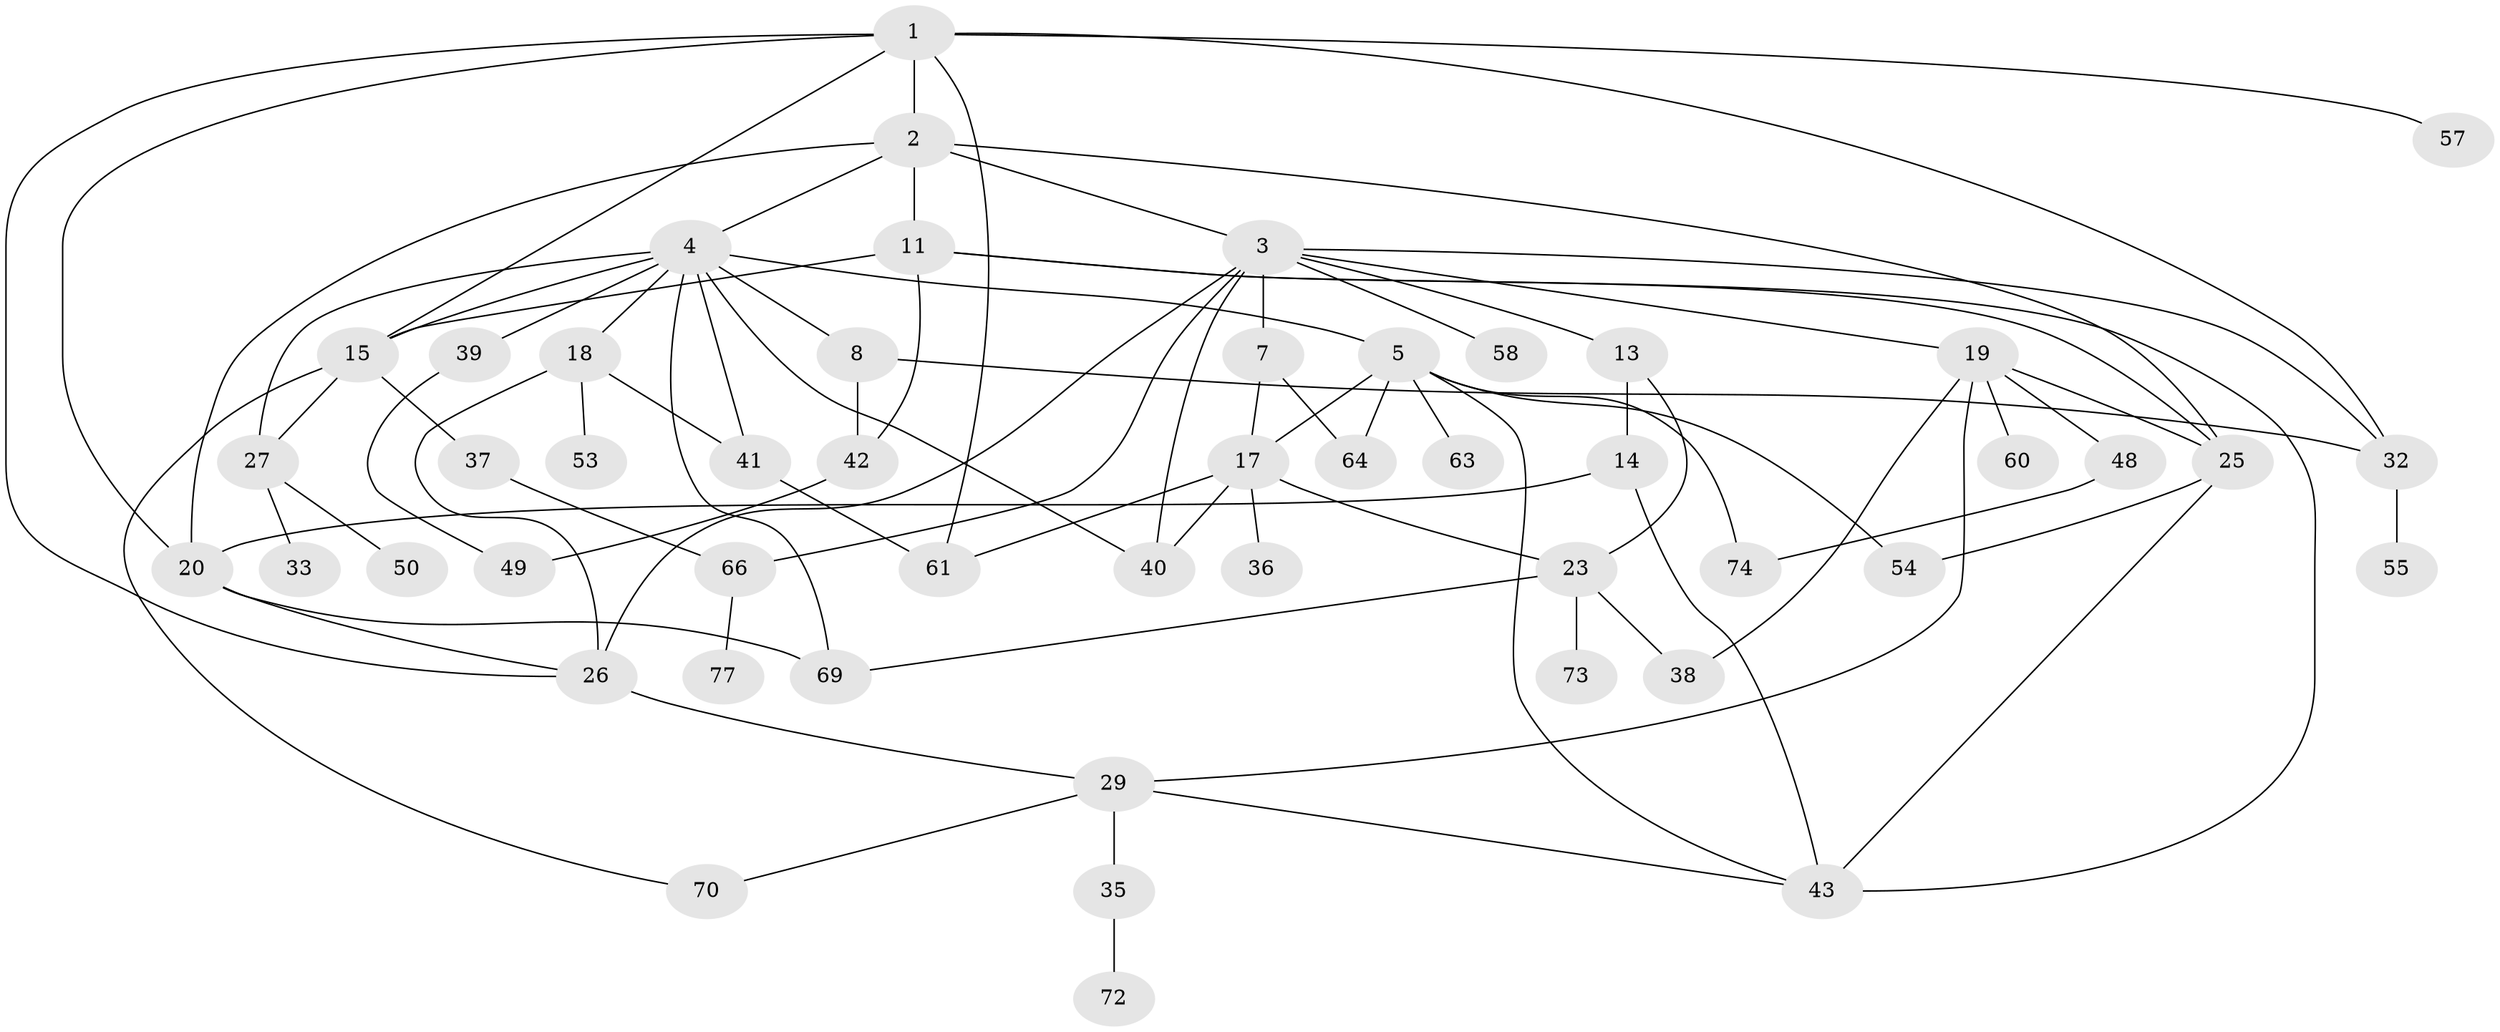 // Generated by graph-tools (version 1.1) at 2025/51/02/27/25 19:51:39]
// undirected, 50 vertices, 83 edges
graph export_dot {
graph [start="1"]
  node [color=gray90,style=filled];
  1 [super="+52"];
  2;
  3 [super="+9"];
  4 [super="+6"];
  5 [super="+12"];
  7 [super="+28"];
  8 [super="+10"];
  11 [super="+16"];
  13 [super="+31"];
  14 [super="+71"];
  15 [super="+21"];
  17 [super="+65"];
  18 [super="+47"];
  19 [super="+22"];
  20 [super="+24"];
  23 [super="+51"];
  25 [super="+45"];
  26 [super="+67"];
  27 [super="+34"];
  29 [super="+30"];
  32 [super="+44"];
  33;
  35;
  36;
  37;
  38 [super="+76"];
  39 [super="+46"];
  40 [super="+56"];
  41 [super="+79"];
  42 [super="+62"];
  43 [super="+80"];
  48;
  49 [super="+59"];
  50;
  53 [super="+75"];
  54;
  55;
  57;
  58;
  60;
  61;
  63;
  64;
  66 [super="+68"];
  69;
  70 [super="+78"];
  72;
  73;
  74;
  77;
  1 -- 2;
  1 -- 26;
  1 -- 57;
  1 -- 61;
  1 -- 15;
  1 -- 20;
  1 -- 32;
  2 -- 3;
  2 -- 4;
  2 -- 11;
  2 -- 20;
  2 -- 25;
  3 -- 7;
  3 -- 13;
  3 -- 19;
  3 -- 40;
  3 -- 58;
  3 -- 66;
  3 -- 26;
  3 -- 32;
  4 -- 5;
  4 -- 8;
  4 -- 15;
  4 -- 18;
  4 -- 27;
  4 -- 41;
  4 -- 69;
  4 -- 39;
  4 -- 40;
  5 -- 54;
  5 -- 64;
  5 -- 43;
  5 -- 17;
  5 -- 74;
  5 -- 63;
  7 -- 64;
  7 -- 17;
  8 -- 32;
  8 -- 42;
  11 -- 43;
  11 -- 25;
  11 -- 42;
  11 -- 15;
  13 -- 14;
  13 -- 23;
  14 -- 20;
  14 -- 43;
  15 -- 37;
  15 -- 70;
  15 -- 27;
  17 -- 36;
  17 -- 61;
  17 -- 23;
  17 -- 40;
  18 -- 26;
  18 -- 53;
  18 -- 41;
  19 -- 25;
  19 -- 38;
  19 -- 48;
  19 -- 60;
  19 -- 29;
  20 -- 26;
  20 -- 69;
  23 -- 38;
  23 -- 69;
  23 -- 73;
  25 -- 54;
  25 -- 43;
  26 -- 29;
  27 -- 33;
  27 -- 50;
  29 -- 35;
  29 -- 70;
  29 -- 43;
  32 -- 55;
  35 -- 72;
  37 -- 66;
  39 -- 49;
  41 -- 61;
  42 -- 49 [weight=2];
  48 -- 74;
  66 -- 77;
}
